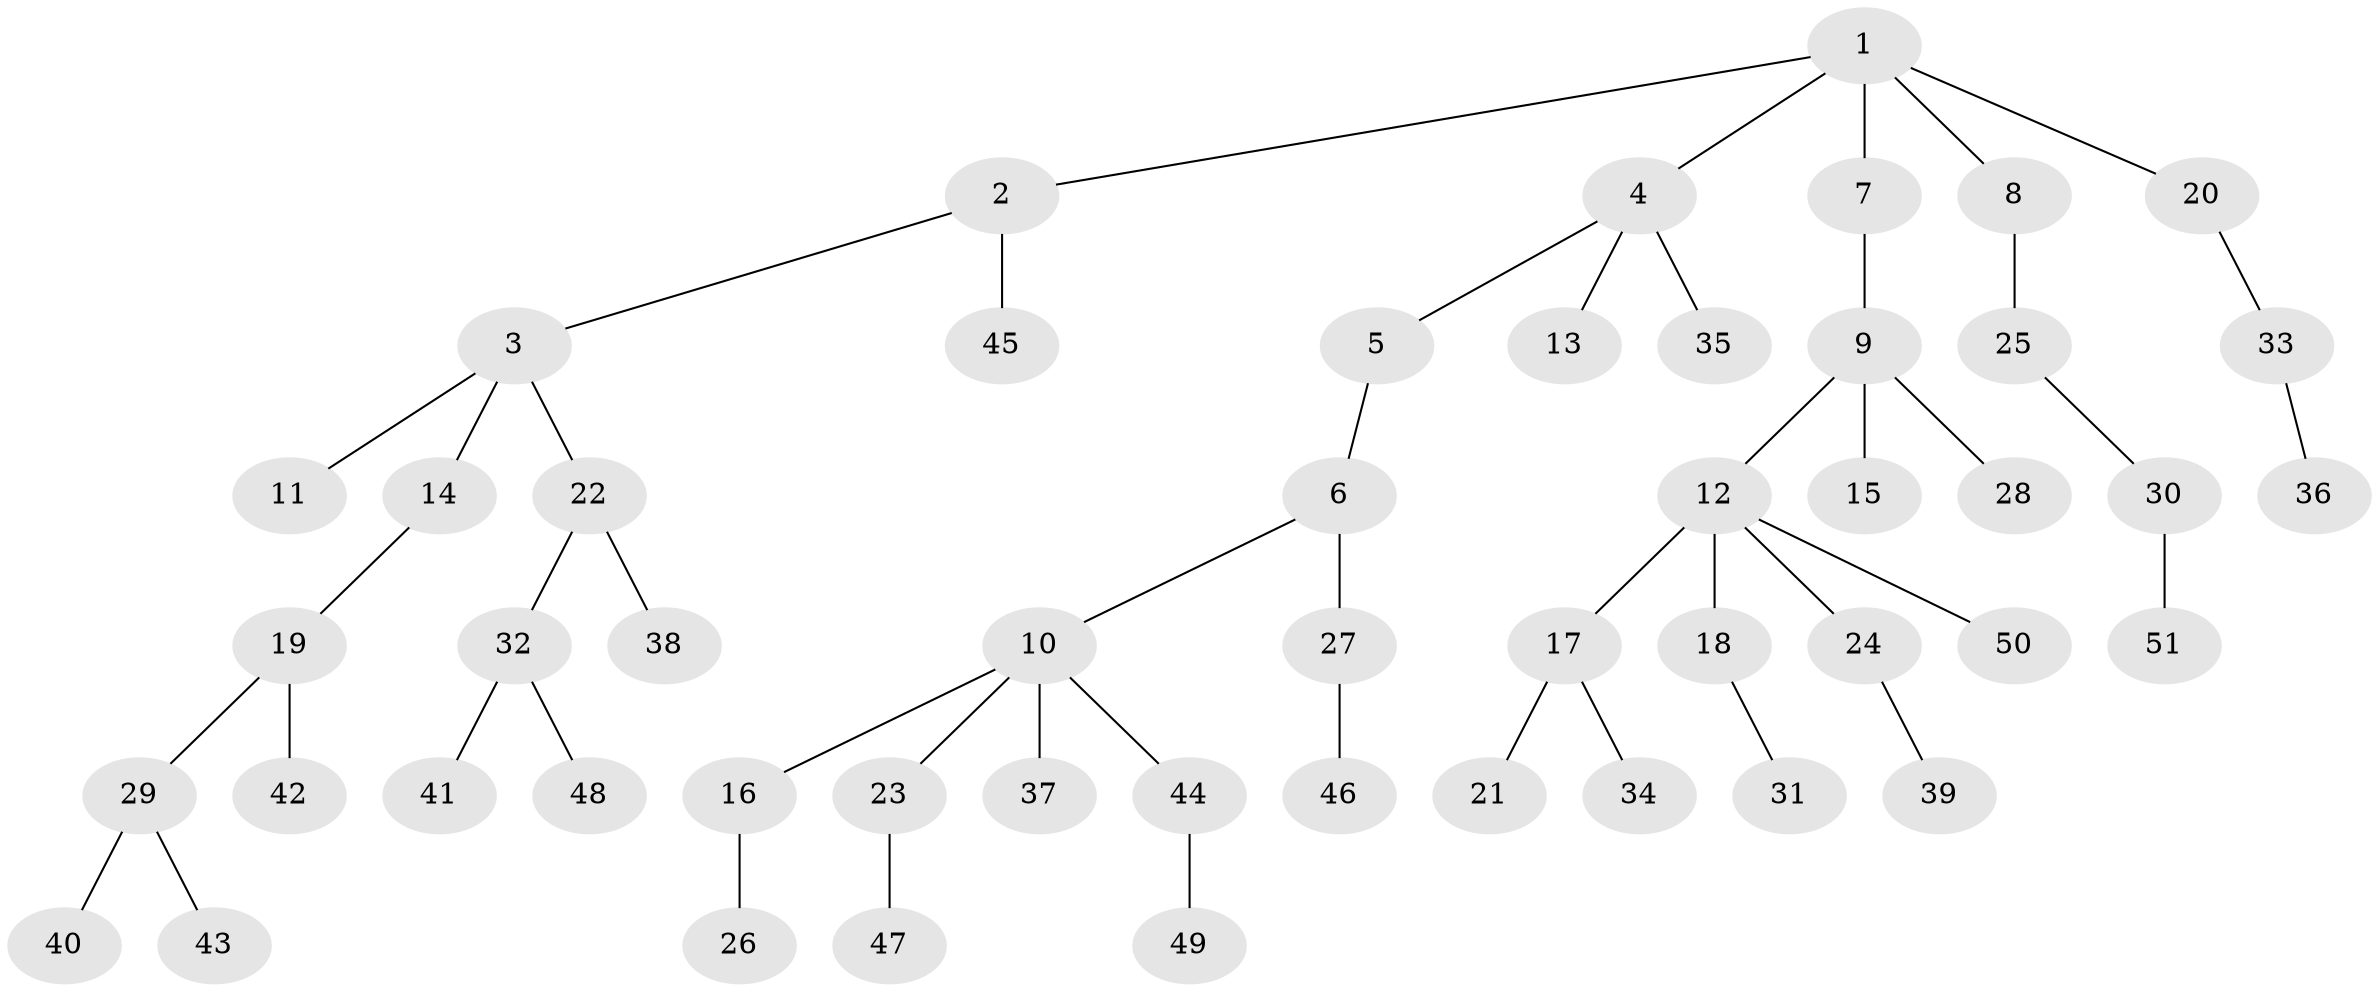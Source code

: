 // Generated by graph-tools (version 1.1) at 2025/26/03/09/25 03:26:30]
// undirected, 51 vertices, 50 edges
graph export_dot {
graph [start="1"]
  node [color=gray90,style=filled];
  1;
  2;
  3;
  4;
  5;
  6;
  7;
  8;
  9;
  10;
  11;
  12;
  13;
  14;
  15;
  16;
  17;
  18;
  19;
  20;
  21;
  22;
  23;
  24;
  25;
  26;
  27;
  28;
  29;
  30;
  31;
  32;
  33;
  34;
  35;
  36;
  37;
  38;
  39;
  40;
  41;
  42;
  43;
  44;
  45;
  46;
  47;
  48;
  49;
  50;
  51;
  1 -- 2;
  1 -- 4;
  1 -- 7;
  1 -- 8;
  1 -- 20;
  2 -- 3;
  2 -- 45;
  3 -- 11;
  3 -- 14;
  3 -- 22;
  4 -- 5;
  4 -- 13;
  4 -- 35;
  5 -- 6;
  6 -- 10;
  6 -- 27;
  7 -- 9;
  8 -- 25;
  9 -- 12;
  9 -- 15;
  9 -- 28;
  10 -- 16;
  10 -- 23;
  10 -- 37;
  10 -- 44;
  12 -- 17;
  12 -- 18;
  12 -- 24;
  12 -- 50;
  14 -- 19;
  16 -- 26;
  17 -- 21;
  17 -- 34;
  18 -- 31;
  19 -- 29;
  19 -- 42;
  20 -- 33;
  22 -- 32;
  22 -- 38;
  23 -- 47;
  24 -- 39;
  25 -- 30;
  27 -- 46;
  29 -- 40;
  29 -- 43;
  30 -- 51;
  32 -- 41;
  32 -- 48;
  33 -- 36;
  44 -- 49;
}
